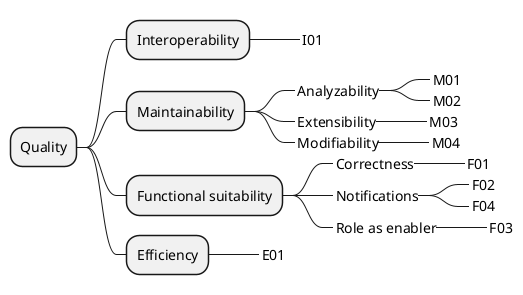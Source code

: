 @startmindmap
* Quality
** Interoperability
***_ I01
** Maintainability
***_ Analyzability
****_ M01
****_ M02
***_ Extensibility
****_ M03
***_ Modifiability
****_ M04
** Functional suitability
***_ Correctness
****_ F01
***_ Notifications
****_ F02
****_ F04
***_ Role as enabler
****_ F03
** Efficiency
***_ E01
@endmindmap
